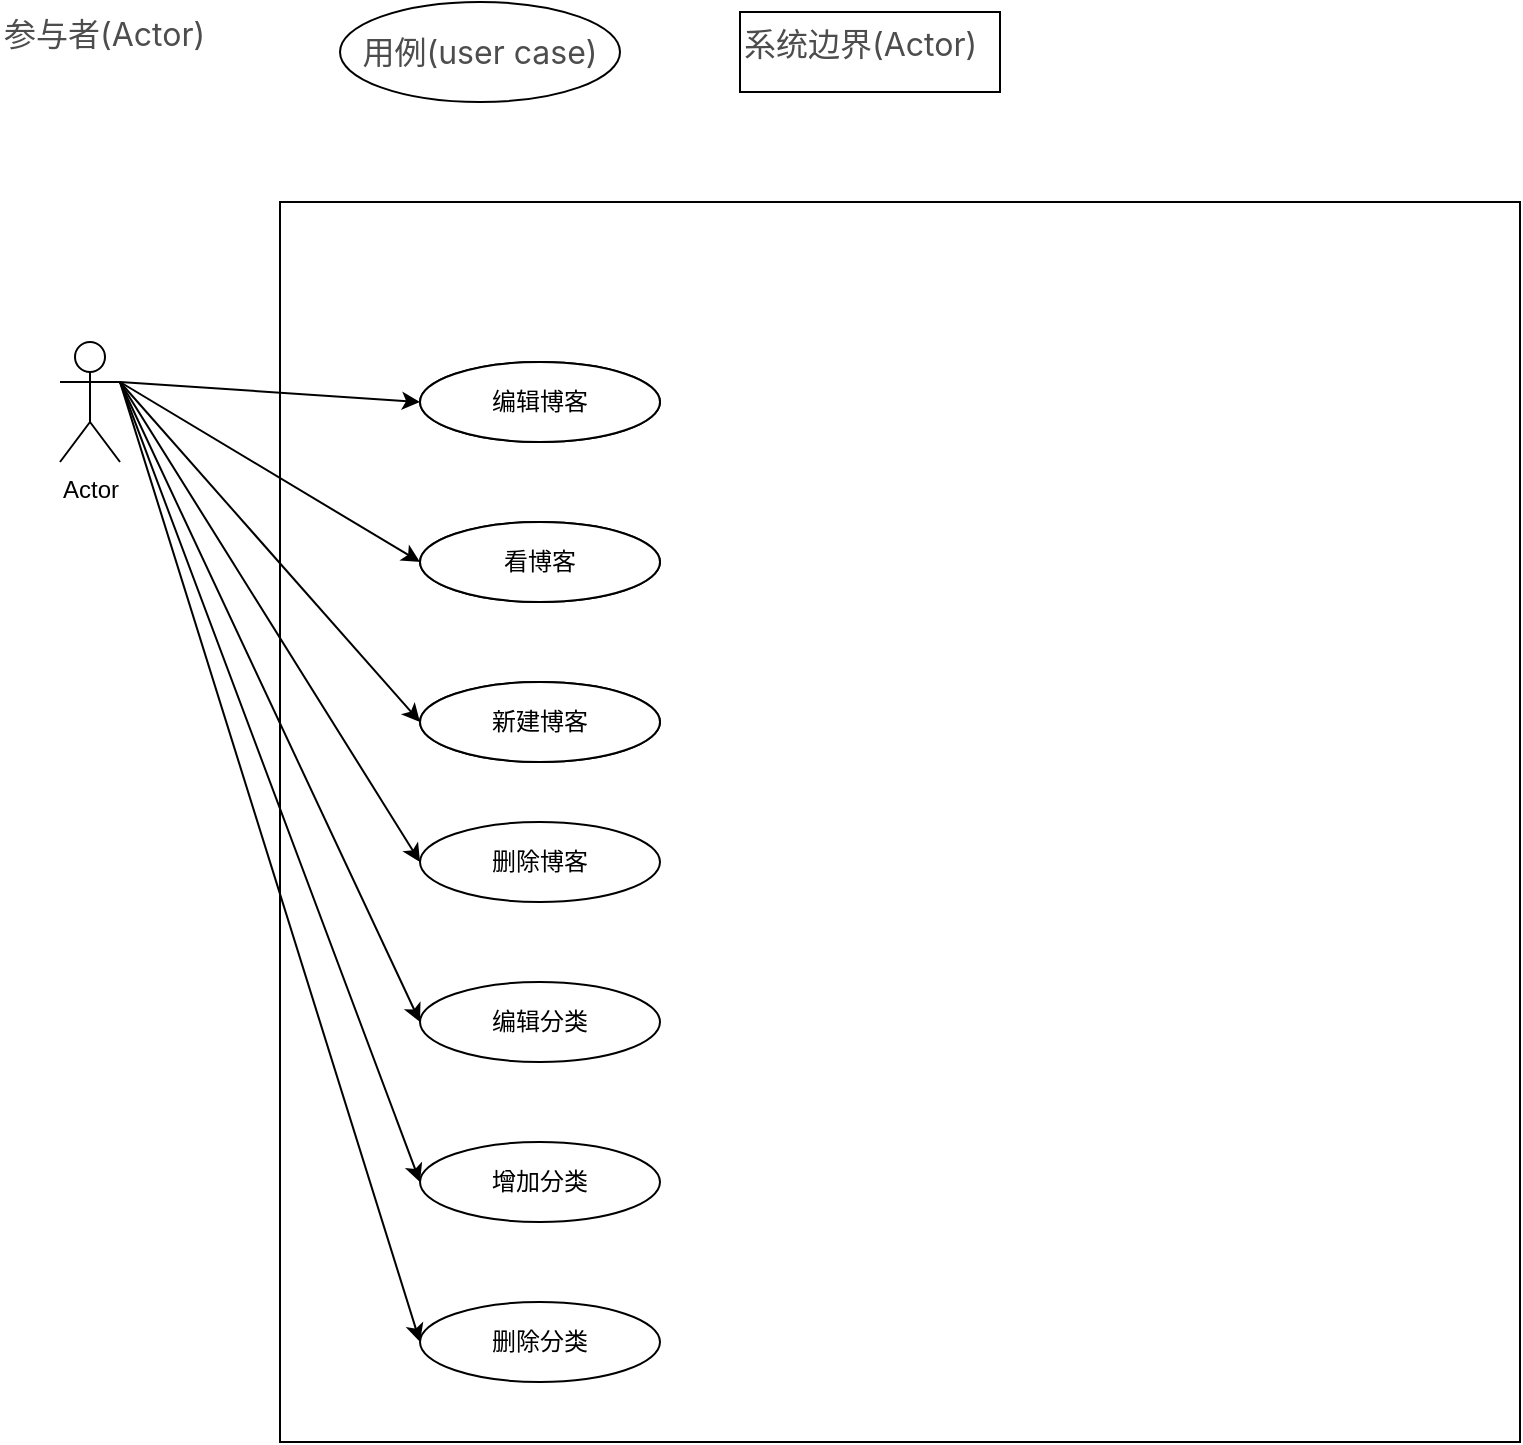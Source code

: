 <mxfile version="20.3.2" type="github">
  <diagram id="Ig9hND3Vq7CuaEmaVJai" name="ユーザーケース">
    <mxGraphModel dx="1221" dy="672" grid="1" gridSize="10" guides="1" tooltips="1" connect="1" arrows="1" fold="1" page="1" pageScale="1" pageWidth="827" pageHeight="1169" math="0" shadow="0">
      <root>
        <mxCell id="0" />
        <mxCell id="1" parent="0" />
        <mxCell id="0PAHJPfofQugYKnEYYdL-1" value="Actor" style="shape=umlActor;verticalLabelPosition=bottom;verticalAlign=top;html=1;outlineConnect=0;" vertex="1" parent="1">
          <mxGeometry x="90" y="180" width="30" height="60" as="geometry" />
        </mxCell>
        <mxCell id="0PAHJPfofQugYKnEYYdL-2" value="" style="whiteSpace=wrap;html=1;aspect=fixed;" vertex="1" parent="1">
          <mxGeometry x="200" y="110" width="620" height="620" as="geometry" />
        </mxCell>
        <mxCell id="0PAHJPfofQugYKnEYYdL-3" value="编辑博客" style="ellipse;whiteSpace=wrap;html=1;" vertex="1" parent="1">
          <mxGeometry x="270" y="190" width="120" height="40" as="geometry" />
        </mxCell>
        <mxCell id="0PAHJPfofQugYKnEYYdL-4" value="&lt;span style=&quot;color: rgb(77, 77, 77); font-family: -apple-system, &amp;quot;SF UI Text&amp;quot;, Arial, &amp;quot;PingFang SC&amp;quot;, &amp;quot;Hiragino Sans GB&amp;quot;, &amp;quot;Microsoft YaHei&amp;quot;, &amp;quot;WenQuanYi Micro Hei&amp;quot;, sans-serif, SimHei, SimSun; font-size: 16px; font-style: normal; font-variant-ligatures: normal; font-variant-caps: normal; font-weight: 400; letter-spacing: normal; orphans: 2; text-align: start; text-indent: 0px; text-transform: none; widows: 2; word-spacing: 0px; -webkit-text-stroke-width: 0px; background-color: rgb(255, 255, 255); text-decoration-thickness: initial; text-decoration-style: initial; text-decoration-color: initial; float: none; display: inline !important;&quot;&gt;参与者(Actor)&lt;/span&gt;" style="text;whiteSpace=wrap;html=1;" vertex="1" parent="1">
          <mxGeometry x="60" y="10" width="130" height="40" as="geometry" />
        </mxCell>
        <mxCell id="0PAHJPfofQugYKnEYYdL-5" value="&lt;span style=&quot;color: rgb(77, 77, 77); font-family: -apple-system, &amp;quot;SF UI Text&amp;quot;, Arial, &amp;quot;PingFang SC&amp;quot;, &amp;quot;Hiragino Sans GB&amp;quot;, &amp;quot;Microsoft YaHei&amp;quot;, &amp;quot;WenQuanYi Micro Hei&amp;quot;, sans-serif, SimHei, SimSun; font-size: 16px; font-style: normal; font-variant-ligatures: normal; font-variant-caps: normal; font-weight: 400; letter-spacing: normal; orphans: 2; text-align: start; text-indent: 0px; text-transform: none; widows: 2; word-spacing: 0px; -webkit-text-stroke-width: 0px; background-color: rgb(255, 255, 255); text-decoration-thickness: initial; text-decoration-style: initial; text-decoration-color: initial; float: none; display: inline !important;&quot;&gt;系统边界(Actor)&lt;/span&gt;" style="text;whiteSpace=wrap;html=1;strokeColor=default;" vertex="1" parent="1">
          <mxGeometry x="430" y="15" width="130" height="40" as="geometry" />
        </mxCell>
        <mxCell id="0PAHJPfofQugYKnEYYdL-6" value="&lt;span style=&quot;color: rgb(77, 77, 77); font-family: -apple-system, &amp;quot;SF UI Text&amp;quot;, Arial, &amp;quot;PingFang SC&amp;quot;, &amp;quot;Hiragino Sans GB&amp;quot;, &amp;quot;Microsoft YaHei&amp;quot;, &amp;quot;WenQuanYi Micro Hei&amp;quot;, sans-serif, SimHei, SimSun; font-size: 16px; text-align: start; background-color: rgb(255, 255, 255);&quot;&gt;用例(user case)&lt;/span&gt;" style="ellipse;whiteSpace=wrap;html=1;" vertex="1" parent="1">
          <mxGeometry x="230" y="10" width="140" height="50" as="geometry" />
        </mxCell>
        <mxCell id="0PAHJPfofQugYKnEYYdL-7" value="看博客" style="ellipse;whiteSpace=wrap;html=1;" vertex="1" parent="1">
          <mxGeometry x="270" y="270" width="120" height="40" as="geometry" />
        </mxCell>
        <mxCell id="0PAHJPfofQugYKnEYYdL-8" value="新建博客" style="ellipse;whiteSpace=wrap;html=1;" vertex="1" parent="1">
          <mxGeometry x="270" y="350" width="120" height="40" as="geometry" />
        </mxCell>
        <mxCell id="0PAHJPfofQugYKnEYYdL-9" value="删除博客" style="ellipse;whiteSpace=wrap;html=1;" vertex="1" parent="1">
          <mxGeometry x="270" y="420" width="120" height="40" as="geometry" />
        </mxCell>
        <mxCell id="0PAHJPfofQugYKnEYYdL-10" value="编辑博客" style="ellipse;whiteSpace=wrap;html=1;" vertex="1" parent="1">
          <mxGeometry x="270" y="190" width="120" height="40" as="geometry" />
        </mxCell>
        <mxCell id="0PAHJPfofQugYKnEYYdL-11" value="看博客" style="ellipse;whiteSpace=wrap;html=1;" vertex="1" parent="1">
          <mxGeometry x="270" y="270" width="120" height="40" as="geometry" />
        </mxCell>
        <mxCell id="0PAHJPfofQugYKnEYYdL-12" value="新建博客" style="ellipse;whiteSpace=wrap;html=1;" vertex="1" parent="1">
          <mxGeometry x="270" y="350" width="120" height="40" as="geometry" />
        </mxCell>
        <mxCell id="0PAHJPfofQugYKnEYYdL-13" value="编辑分类" style="ellipse;whiteSpace=wrap;html=1;" vertex="1" parent="1">
          <mxGeometry x="270" y="500" width="120" height="40" as="geometry" />
        </mxCell>
        <mxCell id="0PAHJPfofQugYKnEYYdL-16" value="删除分类" style="ellipse;whiteSpace=wrap;html=1;" vertex="1" parent="1">
          <mxGeometry x="270" y="660" width="120" height="40" as="geometry" />
        </mxCell>
        <mxCell id="0PAHJPfofQugYKnEYYdL-17" value="增加分类" style="ellipse;whiteSpace=wrap;html=1;" vertex="1" parent="1">
          <mxGeometry x="270" y="580" width="120" height="40" as="geometry" />
        </mxCell>
        <mxCell id="0PAHJPfofQugYKnEYYdL-18" value="" style="endArrow=classic;html=1;rounded=0;exitX=1;exitY=0.333;exitDx=0;exitDy=0;exitPerimeter=0;entryX=0;entryY=0.5;entryDx=0;entryDy=0;" edge="1" parent="1" source="0PAHJPfofQugYKnEYYdL-1" target="0PAHJPfofQugYKnEYYdL-10">
          <mxGeometry width="50" height="50" relative="1" as="geometry">
            <mxPoint x="390" y="420" as="sourcePoint" />
            <mxPoint x="440" y="370" as="targetPoint" />
          </mxGeometry>
        </mxCell>
        <mxCell id="0PAHJPfofQugYKnEYYdL-19" value="" style="endArrow=classic;html=1;rounded=0;entryX=0;entryY=0.5;entryDx=0;entryDy=0;" edge="1" parent="1" target="0PAHJPfofQugYKnEYYdL-11">
          <mxGeometry width="50" height="50" relative="1" as="geometry">
            <mxPoint x="120" y="200" as="sourcePoint" />
            <mxPoint x="280" y="220" as="targetPoint" />
          </mxGeometry>
        </mxCell>
        <mxCell id="0PAHJPfofQugYKnEYYdL-20" value="" style="endArrow=classic;html=1;rounded=0;entryX=0;entryY=0.5;entryDx=0;entryDy=0;" edge="1" parent="1" target="0PAHJPfofQugYKnEYYdL-12">
          <mxGeometry width="50" height="50" relative="1" as="geometry">
            <mxPoint x="120" y="200" as="sourcePoint" />
            <mxPoint x="280" y="300" as="targetPoint" />
          </mxGeometry>
        </mxCell>
        <mxCell id="0PAHJPfofQugYKnEYYdL-21" value="" style="endArrow=classic;html=1;rounded=0;entryX=0;entryY=0.5;entryDx=0;entryDy=0;" edge="1" parent="1" target="0PAHJPfofQugYKnEYYdL-9">
          <mxGeometry width="50" height="50" relative="1" as="geometry">
            <mxPoint x="120" y="200" as="sourcePoint" />
            <mxPoint x="280" y="380" as="targetPoint" />
          </mxGeometry>
        </mxCell>
        <mxCell id="0PAHJPfofQugYKnEYYdL-22" value="" style="endArrow=classic;html=1;rounded=0;entryX=0;entryY=0.5;entryDx=0;entryDy=0;" edge="1" parent="1" target="0PAHJPfofQugYKnEYYdL-13">
          <mxGeometry width="50" height="50" relative="1" as="geometry">
            <mxPoint x="120" y="200" as="sourcePoint" />
            <mxPoint x="280" y="450" as="targetPoint" />
          </mxGeometry>
        </mxCell>
        <mxCell id="0PAHJPfofQugYKnEYYdL-23" value="" style="endArrow=classic;html=1;rounded=0;entryX=0;entryY=0.5;entryDx=0;entryDy=0;exitX=1;exitY=0.333;exitDx=0;exitDy=0;exitPerimeter=0;" edge="1" parent="1" source="0PAHJPfofQugYKnEYYdL-1" target="0PAHJPfofQugYKnEYYdL-17">
          <mxGeometry width="50" height="50" relative="1" as="geometry">
            <mxPoint x="130" y="210" as="sourcePoint" />
            <mxPoint x="280" y="530" as="targetPoint" />
          </mxGeometry>
        </mxCell>
        <mxCell id="0PAHJPfofQugYKnEYYdL-24" value="" style="endArrow=classic;html=1;rounded=0;entryX=0;entryY=0.5;entryDx=0;entryDy=0;" edge="1" parent="1" target="0PAHJPfofQugYKnEYYdL-16">
          <mxGeometry width="50" height="50" relative="1" as="geometry">
            <mxPoint x="120" y="200" as="sourcePoint" />
            <mxPoint x="280" y="610" as="targetPoint" />
          </mxGeometry>
        </mxCell>
      </root>
    </mxGraphModel>
  </diagram>
</mxfile>
